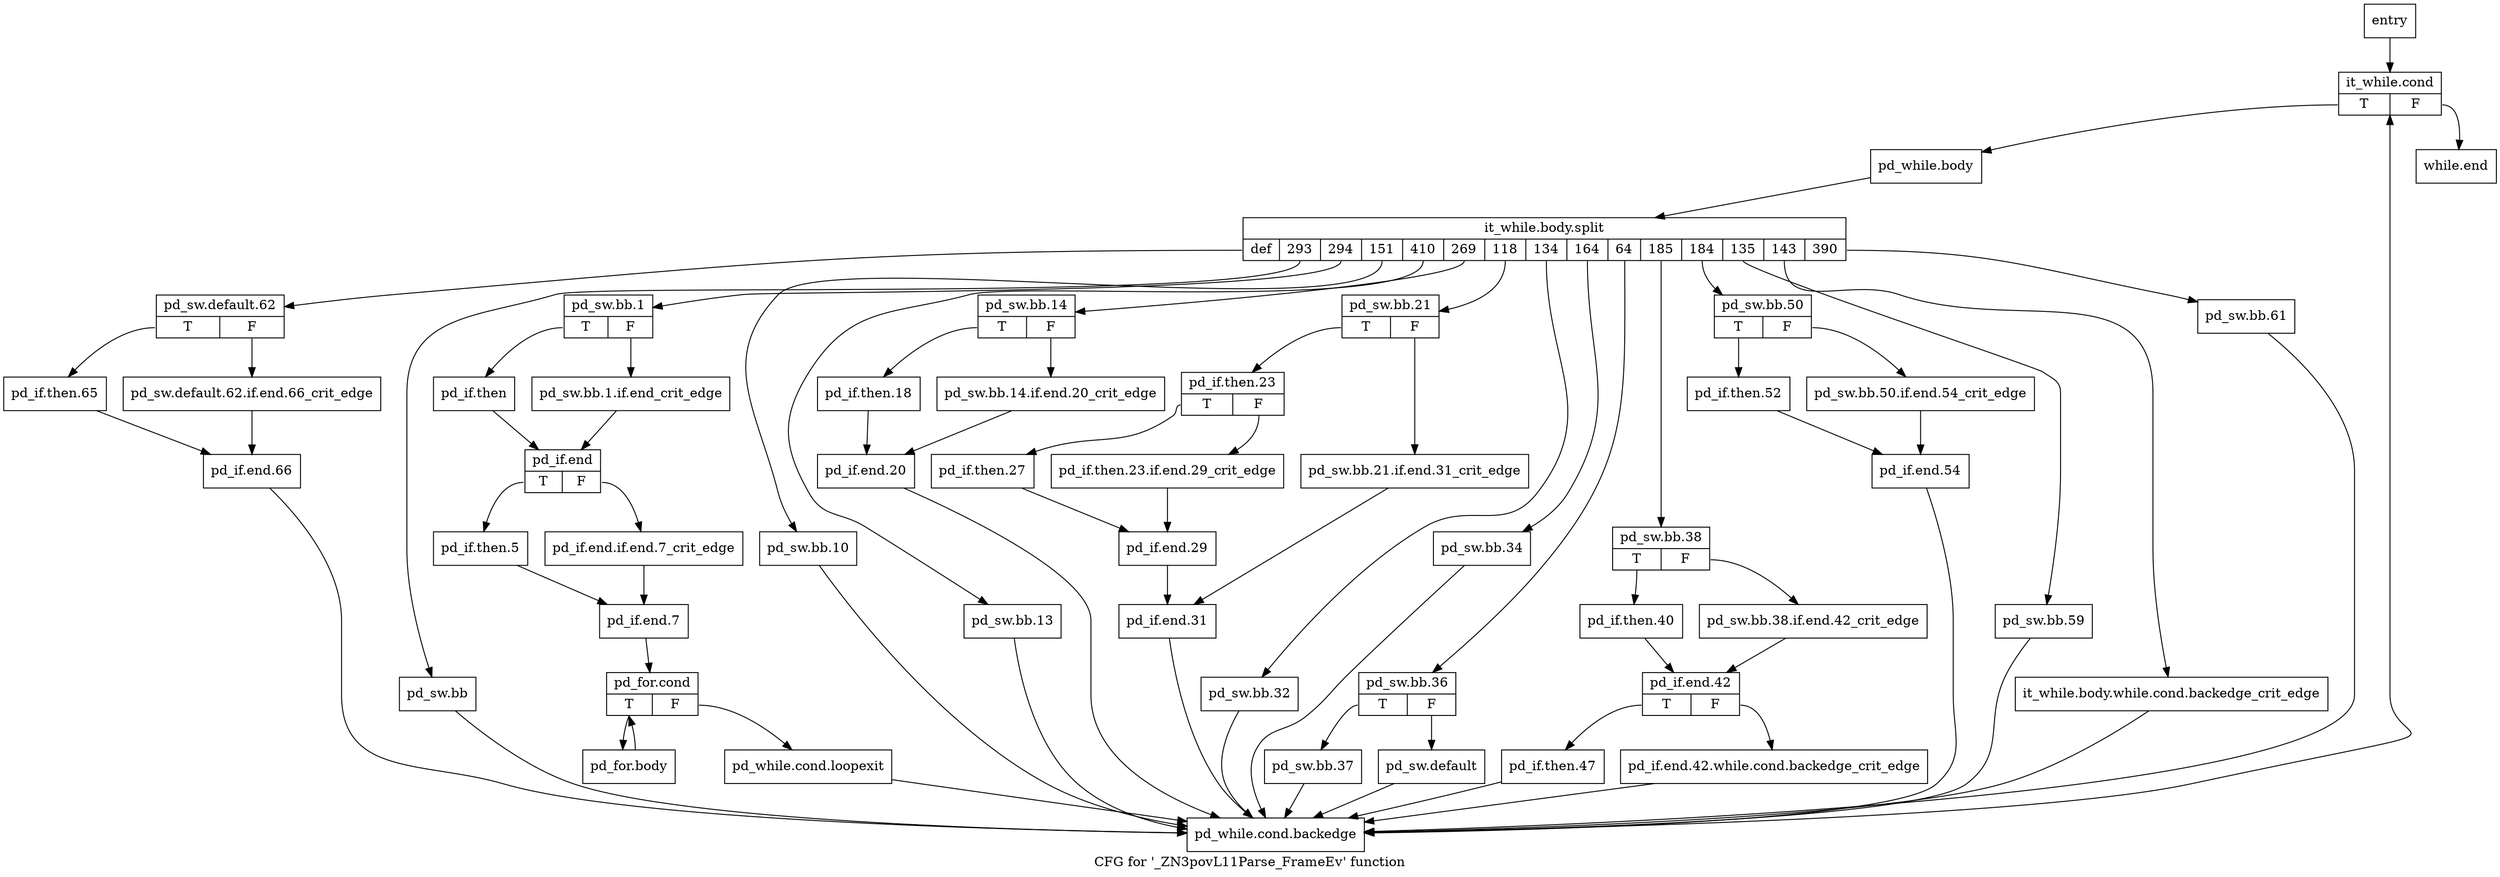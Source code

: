 digraph "CFG for '_ZN3povL11Parse_FrameEv' function" {
	label="CFG for '_ZN3povL11Parse_FrameEv' function";

	Node0x18117e0 [shape=record,label="{entry}"];
	Node0x18117e0 -> Node0x1811880;
	Node0x1811830 [shape=record,label="{pd_while.cond.loopexit}"];
	Node0x1811830 -> Node0x1811970;
	Node0x1811880 [shape=record,label="{it_while.cond|{<s0>T|<s1>F}}"];
	Node0x1811880:s0 -> Node0x18118d0;
	Node0x1811880:s1 -> Node0x1812780;
	Node0x18118d0 [shape=record,label="{pd_while.body}"];
	Node0x18118d0 -> Node0x3090b10;
	Node0x3090b10 [shape=record,label="{it_while.body.split|{<s0>def|<s1>293|<s2>294|<s3>151|<s4>410|<s5>269|<s6>118|<s7>134|<s8>164|<s9>64|<s10>185|<s11>184|<s12>135|<s13>143|<s14>390}}"];
	Node0x3090b10:s0 -> Node0x1812640;
	Node0x3090b10:s1 -> Node0x18119c0;
	Node0x3090b10:s2 -> Node0x1811a10;
	Node0x3090b10:s3 -> Node0x1811ce0;
	Node0x3090b10:s4 -> Node0x1811d30;
	Node0x3090b10:s5 -> Node0x1811d80;
	Node0x3090b10:s6 -> Node0x1811ec0;
	Node0x3090b10:s7 -> Node0x18120f0;
	Node0x3090b10:s8 -> Node0x1812140;
	Node0x3090b10:s9 -> Node0x1812190;
	Node0x3090b10:s10 -> Node0x1812280;
	Node0x3090b10:s11 -> Node0x1812460;
	Node0x3090b10:s12 -> Node0x18125a0;
	Node0x3090b10:s13 -> Node0x1811920;
	Node0x3090b10:s14 -> Node0x18125f0;
	Node0x1811920 [shape=record,label="{it_while.body.while.cond.backedge_crit_edge}"];
	Node0x1811920 -> Node0x1811970;
	Node0x1811970 [shape=record,label="{pd_while.cond.backedge}"];
	Node0x1811970 -> Node0x1811880;
	Node0x18119c0 [shape=record,label="{pd_sw.bb}"];
	Node0x18119c0 -> Node0x1811970;
	Node0x1811a10 [shape=record,label="{pd_sw.bb.1|{<s0>T|<s1>F}}"];
	Node0x1811a10:s0 -> Node0x1811ab0;
	Node0x1811a10:s1 -> Node0x1811a60;
	Node0x1811a60 [shape=record,label="{pd_sw.bb.1.if.end_crit_edge}"];
	Node0x1811a60 -> Node0x1811b00;
	Node0x1811ab0 [shape=record,label="{pd_if.then}"];
	Node0x1811ab0 -> Node0x1811b00;
	Node0x1811b00 [shape=record,label="{pd_if.end|{<s0>T|<s1>F}}"];
	Node0x1811b00:s0 -> Node0x1811ba0;
	Node0x1811b00:s1 -> Node0x1811b50;
	Node0x1811b50 [shape=record,label="{pd_if.end.if.end.7_crit_edge}"];
	Node0x1811b50 -> Node0x1811bf0;
	Node0x1811ba0 [shape=record,label="{pd_if.then.5}"];
	Node0x1811ba0 -> Node0x1811bf0;
	Node0x1811bf0 [shape=record,label="{pd_if.end.7}"];
	Node0x1811bf0 -> Node0x1811c40;
	Node0x1811c40 [shape=record,label="{pd_for.cond|{<s0>T|<s1>F}}"];
	Node0x1811c40:s0 -> Node0x1811c90;
	Node0x1811c40:s1 -> Node0x1811830;
	Node0x1811c90 [shape=record,label="{pd_for.body}"];
	Node0x1811c90 -> Node0x1811c40;
	Node0x1811ce0 [shape=record,label="{pd_sw.bb.10}"];
	Node0x1811ce0 -> Node0x1811970;
	Node0x1811d30 [shape=record,label="{pd_sw.bb.13}"];
	Node0x1811d30 -> Node0x1811970;
	Node0x1811d80 [shape=record,label="{pd_sw.bb.14|{<s0>T|<s1>F}}"];
	Node0x1811d80:s0 -> Node0x1811e20;
	Node0x1811d80:s1 -> Node0x1811dd0;
	Node0x1811dd0 [shape=record,label="{pd_sw.bb.14.if.end.20_crit_edge}"];
	Node0x1811dd0 -> Node0x1811e70;
	Node0x1811e20 [shape=record,label="{pd_if.then.18}"];
	Node0x1811e20 -> Node0x1811e70;
	Node0x1811e70 [shape=record,label="{pd_if.end.20}"];
	Node0x1811e70 -> Node0x1811970;
	Node0x1811ec0 [shape=record,label="{pd_sw.bb.21|{<s0>T|<s1>F}}"];
	Node0x1811ec0:s0 -> Node0x1811f60;
	Node0x1811ec0:s1 -> Node0x1811f10;
	Node0x1811f10 [shape=record,label="{pd_sw.bb.21.if.end.31_crit_edge}"];
	Node0x1811f10 -> Node0x18120a0;
	Node0x1811f60 [shape=record,label="{pd_if.then.23|{<s0>T|<s1>F}}"];
	Node0x1811f60:s0 -> Node0x1812000;
	Node0x1811f60:s1 -> Node0x1811fb0;
	Node0x1811fb0 [shape=record,label="{pd_if.then.23.if.end.29_crit_edge}"];
	Node0x1811fb0 -> Node0x1812050;
	Node0x1812000 [shape=record,label="{pd_if.then.27}"];
	Node0x1812000 -> Node0x1812050;
	Node0x1812050 [shape=record,label="{pd_if.end.29}"];
	Node0x1812050 -> Node0x18120a0;
	Node0x18120a0 [shape=record,label="{pd_if.end.31}"];
	Node0x18120a0 -> Node0x1811970;
	Node0x18120f0 [shape=record,label="{pd_sw.bb.32}"];
	Node0x18120f0 -> Node0x1811970;
	Node0x1812140 [shape=record,label="{pd_sw.bb.34}"];
	Node0x1812140 -> Node0x1811970;
	Node0x1812190 [shape=record,label="{pd_sw.bb.36|{<s0>T|<s1>F}}"];
	Node0x1812190:s0 -> Node0x18121e0;
	Node0x1812190:s1 -> Node0x1812230;
	Node0x18121e0 [shape=record,label="{pd_sw.bb.37}"];
	Node0x18121e0 -> Node0x1811970;
	Node0x1812230 [shape=record,label="{pd_sw.default}"];
	Node0x1812230 -> Node0x1811970;
	Node0x1812280 [shape=record,label="{pd_sw.bb.38|{<s0>T|<s1>F}}"];
	Node0x1812280:s0 -> Node0x1812320;
	Node0x1812280:s1 -> Node0x18122d0;
	Node0x18122d0 [shape=record,label="{pd_sw.bb.38.if.end.42_crit_edge}"];
	Node0x18122d0 -> Node0x1812370;
	Node0x1812320 [shape=record,label="{pd_if.then.40}"];
	Node0x1812320 -> Node0x1812370;
	Node0x1812370 [shape=record,label="{pd_if.end.42|{<s0>T|<s1>F}}"];
	Node0x1812370:s0 -> Node0x1812410;
	Node0x1812370:s1 -> Node0x18123c0;
	Node0x18123c0 [shape=record,label="{pd_if.end.42.while.cond.backedge_crit_edge}"];
	Node0x18123c0 -> Node0x1811970;
	Node0x1812410 [shape=record,label="{pd_if.then.47}"];
	Node0x1812410 -> Node0x1811970;
	Node0x1812460 [shape=record,label="{pd_sw.bb.50|{<s0>T|<s1>F}}"];
	Node0x1812460:s0 -> Node0x1812500;
	Node0x1812460:s1 -> Node0x18124b0;
	Node0x18124b0 [shape=record,label="{pd_sw.bb.50.if.end.54_crit_edge}"];
	Node0x18124b0 -> Node0x1812550;
	Node0x1812500 [shape=record,label="{pd_if.then.52}"];
	Node0x1812500 -> Node0x1812550;
	Node0x1812550 [shape=record,label="{pd_if.end.54}"];
	Node0x1812550 -> Node0x1811970;
	Node0x18125a0 [shape=record,label="{pd_sw.bb.59}"];
	Node0x18125a0 -> Node0x1811970;
	Node0x18125f0 [shape=record,label="{pd_sw.bb.61}"];
	Node0x18125f0 -> Node0x1811970;
	Node0x1812640 [shape=record,label="{pd_sw.default.62|{<s0>T|<s1>F}}"];
	Node0x1812640:s0 -> Node0x18126e0;
	Node0x1812640:s1 -> Node0x1812690;
	Node0x1812690 [shape=record,label="{pd_sw.default.62.if.end.66_crit_edge}"];
	Node0x1812690 -> Node0x1812730;
	Node0x18126e0 [shape=record,label="{pd_if.then.65}"];
	Node0x18126e0 -> Node0x1812730;
	Node0x1812730 [shape=record,label="{pd_if.end.66}"];
	Node0x1812730 -> Node0x1811970;
	Node0x1812780 [shape=record,label="{while.end}"];
}
